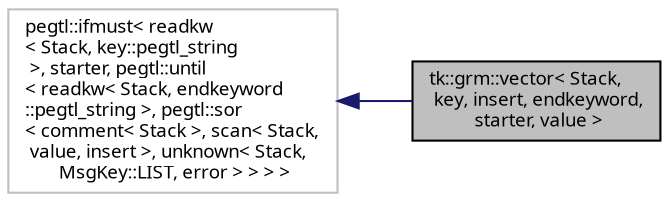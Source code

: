digraph "tk::grm::vector&lt; Stack, key, insert, endkeyword, starter, value &gt;"
{
 // INTERACTIVE_SVG=YES
  bgcolor="transparent";
  edge [fontname="sans-serif",fontsize="9",labelfontname="sans-serif",labelfontsize="9"];
  node [fontname="sans-serif",fontsize="9",shape=record];
  rankdir="LR";
  Node1 [label="tk::grm::vector\< Stack,\l key, insert, endkeyword,\l starter, value \>",height=0.2,width=0.4,color="black", fillcolor="grey75", style="filled", fontcolor="black"];
  Node2 -> Node1 [dir="back",color="midnightblue",fontsize="9",style="solid",fontname="sans-serif"];
  Node2 [label="pegtl::ifmust\< readkw\l\< Stack, key::pegtl_string\l \>, starter, pegtl::until\l\< readkw\< Stack, endkeyword\l::pegtl_string \>, pegtl::sor\l\< comment\< Stack \>, scan\< Stack,\l value, insert \>, unknown\< Stack,\l MsgKey::LIST, error \> \> \> \>",height=0.2,width=0.4,color="grey75"];
}
